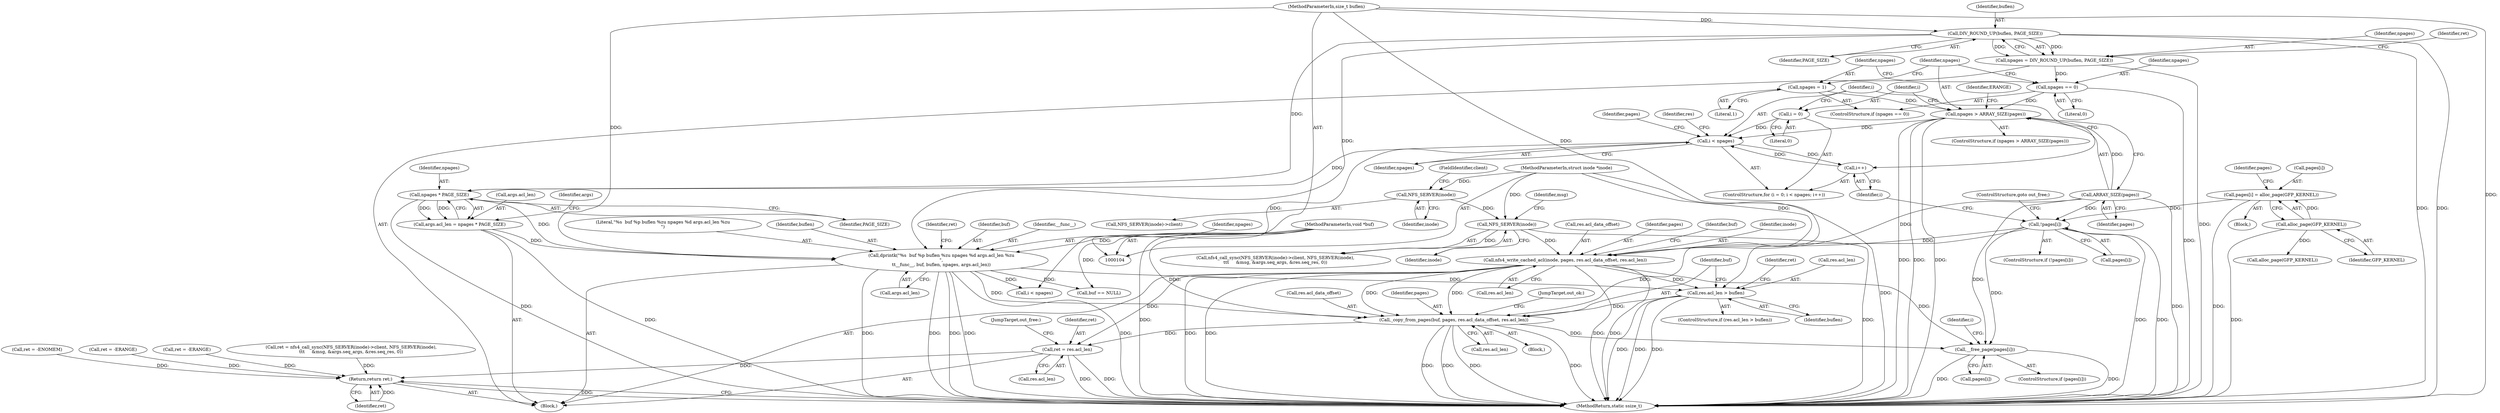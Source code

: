 digraph "0_linux_7d3e91a89b7adbc2831334def9e494dd9892f9af@API" {
"1000259" [label="(Call,_copy_from_pages(buf, pages, res.acl_data_offset, res.acl_len))"];
"1000186" [label="(Call,dprintk(\"%s  buf %p buflen %zu npages %d args.acl_len %zu\n\",\n\t\t__func__, buf, buflen, npages, args.acl_len))"];
"1000106" [label="(MethodParameterIn,void *buf)"];
"1000116" [label="(Call,DIV_ROUND_UP(buflen, PAGE_SIZE))"];
"1000107" [label="(MethodParameterIn,size_t buflen)"];
"1000178" [label="(Call,npages * PAGE_SIZE)"];
"1000144" [label="(Call,i < npages)"];
"1000141" [label="(Call,i = 0)"];
"1000147" [label="(Call,i++)"];
"1000133" [label="(Call,npages > ARRAY_SIZE(pages))"];
"1000129" [label="(Call,npages = 1)"];
"1000126" [label="(Call,npages == 0)"];
"1000114" [label="(Call,npages = DIV_ROUND_UP(buflen, PAGE_SIZE))"];
"1000135" [label="(Call,ARRAY_SIZE(pages))"];
"1000174" [label="(Call,args.acl_len = npages * PAGE_SIZE)"];
"1000235" [label="(Call,nfs4_write_cached_acl(inode, pages, res.acl_data_offset, res.acl_len))"];
"1000202" [label="(Call,NFS_SERVER(inode))"];
"1000199" [label="(Call,NFS_SERVER(inode))"];
"1000105" [label="(MethodParameterIn,struct inode *inode)"];
"1000157" [label="(Call,!pages[i])"];
"1000150" [label="(Call,pages[i] = alloc_page(GFP_KERNEL))"];
"1000154" [label="(Call,alloc_page(GFP_KERNEL))"];
"1000248" [label="(Call,res.acl_len > buflen)"];
"1000269" [label="(Call,ret = res.acl_len)"];
"1000300" [label="(Return,return ret;)"];
"1000288" [label="(Call,__free_page(pages[i]))"];
"1000108" [label="(Block,)"];
"1000249" [label="(Call,res.acl_len)"];
"1000189" [label="(Identifier,buf)"];
"1000265" [label="(Call,res.acl_len)"];
"1000274" [label="(JumpTarget,out_free:)"];
"1000117" [label="(Identifier,buflen)"];
"1000199" [label="(Call,NFS_SERVER(inode))"];
"1000235" [label="(Call,nfs4_write_cached_acl(inode, pages, res.acl_data_offset, res.acl_len))"];
"1000114" [label="(Call,npages = DIV_ROUND_UP(buflen, PAGE_SIZE))"];
"1000197" [label="(Call,nfs4_call_sync(NFS_SERVER(inode)->client, NFS_SERVER(inode),\n\t\t\t     &msg, &args.seq_args, &res.seq_res, 0))"];
"1000288" [label="(Call,__free_page(pages[i]))"];
"1000120" [label="(Call,ret = -ENOMEM)"];
"1000180" [label="(Identifier,PAGE_SIZE)"];
"1000127" [label="(Identifier,npages)"];
"1000230" [label="(Call,ret = -ERANGE)"];
"1000191" [label="(Identifier,npages)"];
"1000254" [label="(Call,ret = -ERANGE)"];
"1000187" [label="(Literal,\"%s  buf %p buflen %zu npages %d args.acl_len %zu\n\")"];
"1000131" [label="(Literal,1)"];
"1000128" [label="(Literal,0)"];
"1000175" [label="(Call,args.acl_len)"];
"1000161" [label="(ControlStructure,goto out_free;)"];
"1000158" [label="(Call,pages[i])"];
"1000134" [label="(Identifier,npages)"];
"1000271" [label="(Call,res.acl_len)"];
"1000139" [label="(Identifier,ERANGE)"];
"1000154" [label="(Call,alloc_page(GFP_KERNEL))"];
"1000188" [label="(Identifier,__func__)"];
"1000116" [label="(Call,DIV_ROUND_UP(buflen, PAGE_SIZE))"];
"1000226" [label="(Call,buf == NULL)"];
"1000125" [label="(ControlStructure,if (npages == 0))"];
"1000302" [label="(MethodReturn,static ssize_t)"];
"1000179" [label="(Identifier,npages)"];
"1000136" [label="(Identifier,pages)"];
"1000144" [label="(Call,i < npages)"];
"1000205" [label="(Identifier,msg)"];
"1000174" [label="(Call,args.acl_len = npages * PAGE_SIZE)"];
"1000236" [label="(Identifier,inode)"];
"1000178" [label="(Call,npages * PAGE_SIZE)"];
"1000118" [label="(Identifier,PAGE_SIZE)"];
"1000255" [label="(Identifier,ret)"];
"1000147" [label="(Call,i++)"];
"1000150" [label="(Call,pages[i] = alloc_page(GFP_KERNEL))"];
"1000200" [label="(Identifier,inode)"];
"1000159" [label="(Identifier,pages)"];
"1000246" [label="(Block,)"];
"1000238" [label="(Call,res.acl_data_offset)"];
"1000259" [label="(Call,_copy_from_pages(buf, pages, res.acl_data_offset, res.acl_len))"];
"1000201" [label="(FieldIdentifier,client)"];
"1000164" [label="(Identifier,res)"];
"1000143" [label="(Literal,0)"];
"1000126" [label="(Call,npages == 0)"];
"1000132" [label="(ControlStructure,if (npages > ARRAY_SIZE(pages)))"];
"1000105" [label="(MethodParameterIn,struct inode *inode)"];
"1000140" [label="(ControlStructure,for (i = 0; i < npages; i++))"];
"1000268" [label="(JumpTarget,out_ok:)"];
"1000130" [label="(Identifier,npages)"];
"1000142" [label="(Identifier,i)"];
"1000279" [label="(Call,i < npages)"];
"1000106" [label="(MethodParameterIn,void *buf)"];
"1000151" [label="(Call,pages[i])"];
"1000237" [label="(Identifier,pages)"];
"1000115" [label="(Identifier,npages)"];
"1000166" [label="(Call,alloc_page(GFP_KERNEL))"];
"1000270" [label="(Identifier,ret)"];
"1000133" [label="(Call,npages > ARRAY_SIZE(pages))"];
"1000141" [label="(Call,i = 0)"];
"1000300" [label="(Return,return ret;)"];
"1000129" [label="(Call,npages = 1)"];
"1000190" [label="(Identifier,buflen)"];
"1000186" [label="(Call,dprintk(\"%s  buf %p buflen %zu npages %d args.acl_len %zu\n\",\n\t\t__func__, buf, buflen, npages, args.acl_len))"];
"1000156" [label="(ControlStructure,if (!pages[i]))"];
"1000241" [label="(Call,res.acl_len)"];
"1000198" [label="(Call,NFS_SERVER(inode)->client)"];
"1000192" [label="(Call,args.acl_len)"];
"1000183" [label="(Identifier,args)"];
"1000195" [label="(Call,ret = nfs4_call_sync(NFS_SERVER(inode)->client, NFS_SERVER(inode),\n\t\t\t     &msg, &args.seq_args, &res.seq_res, 0))"];
"1000107" [label="(MethodParameterIn,size_t buflen)"];
"1000203" [label="(Identifier,inode)"];
"1000252" [label="(Identifier,buflen)"];
"1000155" [label="(Identifier,GFP_KERNEL)"];
"1000202" [label="(Call,NFS_SERVER(inode))"];
"1000248" [label="(Call,res.acl_len > buflen)"];
"1000146" [label="(Identifier,npages)"];
"1000247" [label="(ControlStructure,if (res.acl_len > buflen))"];
"1000283" [label="(Identifier,i)"];
"1000145" [label="(Identifier,i)"];
"1000157" [label="(Call,!pages[i])"];
"1000196" [label="(Identifier,ret)"];
"1000284" [label="(ControlStructure,if (pages[i]))"];
"1000135" [label="(Call,ARRAY_SIZE(pages))"];
"1000260" [label="(Identifier,buf)"];
"1000262" [label="(Call,res.acl_data_offset)"];
"1000152" [label="(Identifier,pages)"];
"1000301" [label="(Identifier,ret)"];
"1000269" [label="(Call,ret = res.acl_len)"];
"1000149" [label="(Block,)"];
"1000289" [label="(Call,pages[i])"];
"1000261" [label="(Identifier,pages)"];
"1000245" [label="(Identifier,buf)"];
"1000148" [label="(Identifier,i)"];
"1000121" [label="(Identifier,ret)"];
"1000259" -> "1000246"  [label="AST: "];
"1000259" -> "1000265"  [label="CFG: "];
"1000260" -> "1000259"  [label="AST: "];
"1000261" -> "1000259"  [label="AST: "];
"1000262" -> "1000259"  [label="AST: "];
"1000265" -> "1000259"  [label="AST: "];
"1000268" -> "1000259"  [label="CFG: "];
"1000259" -> "1000302"  [label="DDG: "];
"1000259" -> "1000302"  [label="DDG: "];
"1000259" -> "1000302"  [label="DDG: "];
"1000259" -> "1000302"  [label="DDG: "];
"1000186" -> "1000259"  [label="DDG: "];
"1000106" -> "1000259"  [label="DDG: "];
"1000235" -> "1000259"  [label="DDG: "];
"1000235" -> "1000259"  [label="DDG: "];
"1000157" -> "1000259"  [label="DDG: "];
"1000248" -> "1000259"  [label="DDG: "];
"1000259" -> "1000269"  [label="DDG: "];
"1000259" -> "1000288"  [label="DDG: "];
"1000186" -> "1000108"  [label="AST: "];
"1000186" -> "1000192"  [label="CFG: "];
"1000187" -> "1000186"  [label="AST: "];
"1000188" -> "1000186"  [label="AST: "];
"1000189" -> "1000186"  [label="AST: "];
"1000190" -> "1000186"  [label="AST: "];
"1000191" -> "1000186"  [label="AST: "];
"1000192" -> "1000186"  [label="AST: "];
"1000196" -> "1000186"  [label="CFG: "];
"1000186" -> "1000302"  [label="DDG: "];
"1000186" -> "1000302"  [label="DDG: "];
"1000186" -> "1000302"  [label="DDG: "];
"1000186" -> "1000302"  [label="DDG: "];
"1000186" -> "1000302"  [label="DDG: "];
"1000106" -> "1000186"  [label="DDG: "];
"1000116" -> "1000186"  [label="DDG: "];
"1000107" -> "1000186"  [label="DDG: "];
"1000178" -> "1000186"  [label="DDG: "];
"1000174" -> "1000186"  [label="DDG: "];
"1000186" -> "1000226"  [label="DDG: "];
"1000186" -> "1000248"  [label="DDG: "];
"1000186" -> "1000279"  [label="DDG: "];
"1000106" -> "1000104"  [label="AST: "];
"1000106" -> "1000302"  [label="DDG: "];
"1000106" -> "1000226"  [label="DDG: "];
"1000116" -> "1000114"  [label="AST: "];
"1000116" -> "1000118"  [label="CFG: "];
"1000117" -> "1000116"  [label="AST: "];
"1000118" -> "1000116"  [label="AST: "];
"1000114" -> "1000116"  [label="CFG: "];
"1000116" -> "1000302"  [label="DDG: "];
"1000116" -> "1000302"  [label="DDG: "];
"1000116" -> "1000114"  [label="DDG: "];
"1000116" -> "1000114"  [label="DDG: "];
"1000107" -> "1000116"  [label="DDG: "];
"1000116" -> "1000178"  [label="DDG: "];
"1000107" -> "1000104"  [label="AST: "];
"1000107" -> "1000302"  [label="DDG: "];
"1000107" -> "1000248"  [label="DDG: "];
"1000178" -> "1000174"  [label="AST: "];
"1000178" -> "1000180"  [label="CFG: "];
"1000179" -> "1000178"  [label="AST: "];
"1000180" -> "1000178"  [label="AST: "];
"1000174" -> "1000178"  [label="CFG: "];
"1000178" -> "1000302"  [label="DDG: "];
"1000178" -> "1000174"  [label="DDG: "];
"1000178" -> "1000174"  [label="DDG: "];
"1000144" -> "1000178"  [label="DDG: "];
"1000144" -> "1000140"  [label="AST: "];
"1000144" -> "1000146"  [label="CFG: "];
"1000145" -> "1000144"  [label="AST: "];
"1000146" -> "1000144"  [label="AST: "];
"1000152" -> "1000144"  [label="CFG: "];
"1000164" -> "1000144"  [label="CFG: "];
"1000141" -> "1000144"  [label="DDG: "];
"1000147" -> "1000144"  [label="DDG: "];
"1000133" -> "1000144"  [label="DDG: "];
"1000144" -> "1000147"  [label="DDG: "];
"1000144" -> "1000279"  [label="DDG: "];
"1000141" -> "1000140"  [label="AST: "];
"1000141" -> "1000143"  [label="CFG: "];
"1000142" -> "1000141"  [label="AST: "];
"1000143" -> "1000141"  [label="AST: "];
"1000145" -> "1000141"  [label="CFG: "];
"1000147" -> "1000140"  [label="AST: "];
"1000147" -> "1000148"  [label="CFG: "];
"1000148" -> "1000147"  [label="AST: "];
"1000145" -> "1000147"  [label="CFG: "];
"1000133" -> "1000132"  [label="AST: "];
"1000133" -> "1000135"  [label="CFG: "];
"1000134" -> "1000133"  [label="AST: "];
"1000135" -> "1000133"  [label="AST: "];
"1000139" -> "1000133"  [label="CFG: "];
"1000142" -> "1000133"  [label="CFG: "];
"1000133" -> "1000302"  [label="DDG: "];
"1000133" -> "1000302"  [label="DDG: "];
"1000133" -> "1000302"  [label="DDG: "];
"1000129" -> "1000133"  [label="DDG: "];
"1000126" -> "1000133"  [label="DDG: "];
"1000135" -> "1000133"  [label="DDG: "];
"1000129" -> "1000125"  [label="AST: "];
"1000129" -> "1000131"  [label="CFG: "];
"1000130" -> "1000129"  [label="AST: "];
"1000131" -> "1000129"  [label="AST: "];
"1000134" -> "1000129"  [label="CFG: "];
"1000126" -> "1000125"  [label="AST: "];
"1000126" -> "1000128"  [label="CFG: "];
"1000127" -> "1000126"  [label="AST: "];
"1000128" -> "1000126"  [label="AST: "];
"1000130" -> "1000126"  [label="CFG: "];
"1000134" -> "1000126"  [label="CFG: "];
"1000126" -> "1000302"  [label="DDG: "];
"1000114" -> "1000126"  [label="DDG: "];
"1000114" -> "1000108"  [label="AST: "];
"1000115" -> "1000114"  [label="AST: "];
"1000121" -> "1000114"  [label="CFG: "];
"1000114" -> "1000302"  [label="DDG: "];
"1000135" -> "1000136"  [label="CFG: "];
"1000136" -> "1000135"  [label="AST: "];
"1000135" -> "1000302"  [label="DDG: "];
"1000135" -> "1000157"  [label="DDG: "];
"1000135" -> "1000235"  [label="DDG: "];
"1000135" -> "1000288"  [label="DDG: "];
"1000174" -> "1000108"  [label="AST: "];
"1000175" -> "1000174"  [label="AST: "];
"1000183" -> "1000174"  [label="CFG: "];
"1000174" -> "1000302"  [label="DDG: "];
"1000235" -> "1000108"  [label="AST: "];
"1000235" -> "1000241"  [label="CFG: "];
"1000236" -> "1000235"  [label="AST: "];
"1000237" -> "1000235"  [label="AST: "];
"1000238" -> "1000235"  [label="AST: "];
"1000241" -> "1000235"  [label="AST: "];
"1000245" -> "1000235"  [label="CFG: "];
"1000235" -> "1000302"  [label="DDG: "];
"1000235" -> "1000302"  [label="DDG: "];
"1000235" -> "1000302"  [label="DDG: "];
"1000235" -> "1000302"  [label="DDG: "];
"1000202" -> "1000235"  [label="DDG: "];
"1000105" -> "1000235"  [label="DDG: "];
"1000157" -> "1000235"  [label="DDG: "];
"1000235" -> "1000248"  [label="DDG: "];
"1000235" -> "1000269"  [label="DDG: "];
"1000235" -> "1000288"  [label="DDG: "];
"1000202" -> "1000197"  [label="AST: "];
"1000202" -> "1000203"  [label="CFG: "];
"1000203" -> "1000202"  [label="AST: "];
"1000205" -> "1000202"  [label="CFG: "];
"1000202" -> "1000302"  [label="DDG: "];
"1000202" -> "1000197"  [label="DDG: "];
"1000199" -> "1000202"  [label="DDG: "];
"1000105" -> "1000202"  [label="DDG: "];
"1000199" -> "1000198"  [label="AST: "];
"1000199" -> "1000200"  [label="CFG: "];
"1000200" -> "1000199"  [label="AST: "];
"1000201" -> "1000199"  [label="CFG: "];
"1000105" -> "1000199"  [label="DDG: "];
"1000105" -> "1000104"  [label="AST: "];
"1000105" -> "1000302"  [label="DDG: "];
"1000157" -> "1000156"  [label="AST: "];
"1000157" -> "1000158"  [label="CFG: "];
"1000158" -> "1000157"  [label="AST: "];
"1000161" -> "1000157"  [label="CFG: "];
"1000148" -> "1000157"  [label="CFG: "];
"1000157" -> "1000302"  [label="DDG: "];
"1000157" -> "1000302"  [label="DDG: "];
"1000150" -> "1000157"  [label="DDG: "];
"1000157" -> "1000288"  [label="DDG: "];
"1000150" -> "1000149"  [label="AST: "];
"1000150" -> "1000154"  [label="CFG: "];
"1000151" -> "1000150"  [label="AST: "];
"1000154" -> "1000150"  [label="AST: "];
"1000159" -> "1000150"  [label="CFG: "];
"1000150" -> "1000302"  [label="DDG: "];
"1000154" -> "1000150"  [label="DDG: "];
"1000154" -> "1000155"  [label="CFG: "];
"1000155" -> "1000154"  [label="AST: "];
"1000154" -> "1000302"  [label="DDG: "];
"1000154" -> "1000166"  [label="DDG: "];
"1000248" -> "1000247"  [label="AST: "];
"1000248" -> "1000252"  [label="CFG: "];
"1000249" -> "1000248"  [label="AST: "];
"1000252" -> "1000248"  [label="AST: "];
"1000255" -> "1000248"  [label="CFG: "];
"1000260" -> "1000248"  [label="CFG: "];
"1000248" -> "1000302"  [label="DDG: "];
"1000248" -> "1000302"  [label="DDG: "];
"1000248" -> "1000302"  [label="DDG: "];
"1000269" -> "1000108"  [label="AST: "];
"1000269" -> "1000271"  [label="CFG: "];
"1000270" -> "1000269"  [label="AST: "];
"1000271" -> "1000269"  [label="AST: "];
"1000274" -> "1000269"  [label="CFG: "];
"1000269" -> "1000302"  [label="DDG: "];
"1000269" -> "1000302"  [label="DDG: "];
"1000269" -> "1000300"  [label="DDG: "];
"1000300" -> "1000108"  [label="AST: "];
"1000300" -> "1000301"  [label="CFG: "];
"1000301" -> "1000300"  [label="AST: "];
"1000302" -> "1000300"  [label="CFG: "];
"1000300" -> "1000302"  [label="DDG: "];
"1000301" -> "1000300"  [label="DDG: "];
"1000254" -> "1000300"  [label="DDG: "];
"1000120" -> "1000300"  [label="DDG: "];
"1000230" -> "1000300"  [label="DDG: "];
"1000195" -> "1000300"  [label="DDG: "];
"1000288" -> "1000284"  [label="AST: "];
"1000288" -> "1000289"  [label="CFG: "];
"1000289" -> "1000288"  [label="AST: "];
"1000283" -> "1000288"  [label="CFG: "];
"1000288" -> "1000302"  [label="DDG: "];
"1000288" -> "1000302"  [label="DDG: "];
}

